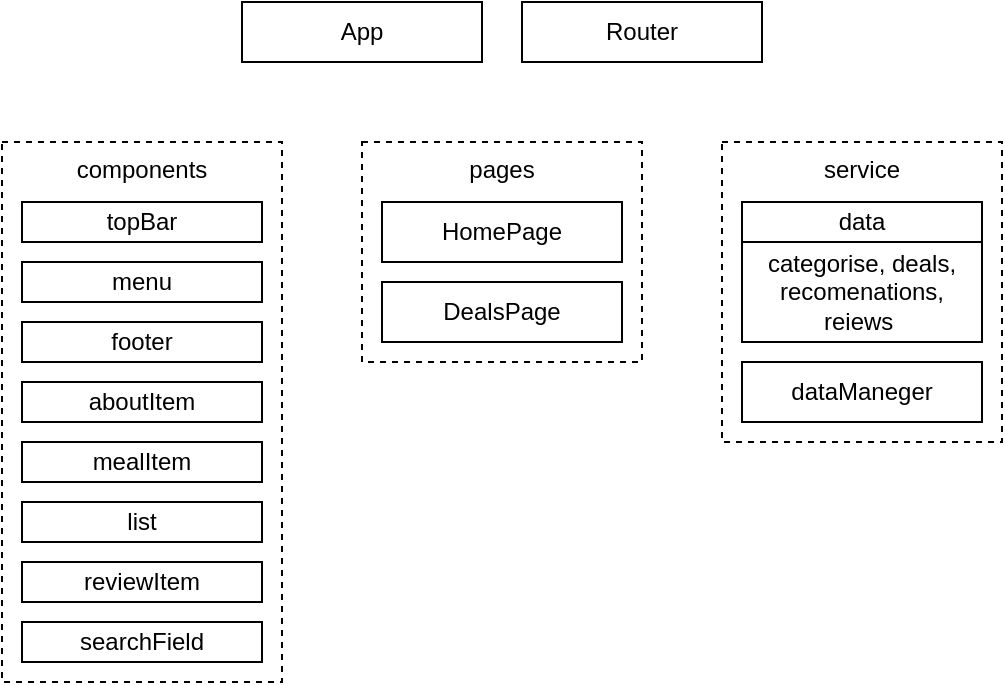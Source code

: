 <mxfile>
    <diagram id="7-_2owUbie5BwCN5gWsv" name="Page-1">
        <mxGraphModel dx="831" dy="339" grid="1" gridSize="10" guides="1" tooltips="1" connect="1" arrows="1" fold="1" page="0" pageScale="1" pageWidth="850" pageHeight="1100" math="0" shadow="0">
            <root>
                <mxCell id="0"/>
                <mxCell id="1" parent="0"/>
                <mxCell id="2" value="HomePage" style="rounded=0;whiteSpace=wrap;html=1;" vertex="1" parent="1">
                    <mxGeometry x="410" y="150" width="120" height="30" as="geometry"/>
                </mxCell>
                <mxCell id="5" value="pages" style="rounded=0;whiteSpace=wrap;html=1;fillColor=none;dashed=1;verticalAlign=top;" vertex="1" parent="1">
                    <mxGeometry x="400" y="120" width="140" height="110" as="geometry"/>
                </mxCell>
                <mxCell id="4" value="DealsPage" style="rounded=0;whiteSpace=wrap;html=1;" vertex="1" parent="1">
                    <mxGeometry x="410" y="190" width="120" height="30" as="geometry"/>
                </mxCell>
                <mxCell id="6" value="service" style="rounded=0;whiteSpace=wrap;html=1;fillColor=none;dashed=1;verticalAlign=top;" vertex="1" parent="1">
                    <mxGeometry x="580" y="120" width="140" height="150" as="geometry"/>
                </mxCell>
                <mxCell id="7" value="data" style="rounded=0;whiteSpace=wrap;html=1;" vertex="1" parent="1">
                    <mxGeometry x="590" y="150" width="120" height="20" as="geometry"/>
                </mxCell>
                <mxCell id="14" value="categorise, deals, recomenations, reiews&amp;nbsp;" style="rounded=0;whiteSpace=wrap;html=1;align=center;" vertex="1" parent="1">
                    <mxGeometry x="590" y="170" width="120" height="50" as="geometry"/>
                </mxCell>
                <mxCell id="15" value="dataManeger" style="rounded=0;whiteSpace=wrap;html=1;" vertex="1" parent="1">
                    <mxGeometry x="590" y="230" width="120" height="30" as="geometry"/>
                </mxCell>
                <mxCell id="16" value="components" style="rounded=0;whiteSpace=wrap;html=1;fillColor=none;dashed=1;verticalAlign=top;" vertex="1" parent="1">
                    <mxGeometry x="220" y="120" width="140" height="270" as="geometry"/>
                </mxCell>
                <mxCell id="17" value="topBar" style="rounded=0;whiteSpace=wrap;html=1;" vertex="1" parent="1">
                    <mxGeometry x="230" y="150" width="120" height="20" as="geometry"/>
                </mxCell>
                <mxCell id="18" value="footer" style="rounded=0;whiteSpace=wrap;html=1;" vertex="1" parent="1">
                    <mxGeometry x="230" y="210" width="120" height="20" as="geometry"/>
                </mxCell>
                <mxCell id="19" value="aboutItem" style="rounded=0;whiteSpace=wrap;html=1;" vertex="1" parent="1">
                    <mxGeometry x="230" y="240" width="120" height="20" as="geometry"/>
                </mxCell>
                <mxCell id="20" value="mealItem" style="rounded=0;whiteSpace=wrap;html=1;" vertex="1" parent="1">
                    <mxGeometry x="230" y="270" width="120" height="20" as="geometry"/>
                </mxCell>
                <mxCell id="21" value="list" style="rounded=0;whiteSpace=wrap;html=1;" vertex="1" parent="1">
                    <mxGeometry x="230" y="300" width="120" height="20" as="geometry"/>
                </mxCell>
                <mxCell id="22" value="reviewItem" style="rounded=0;whiteSpace=wrap;html=1;" vertex="1" parent="1">
                    <mxGeometry x="230" y="330" width="120" height="20" as="geometry"/>
                </mxCell>
                <mxCell id="23" value="searchField" style="rounded=0;whiteSpace=wrap;html=1;" vertex="1" parent="1">
                    <mxGeometry x="230" y="360" width="120" height="20" as="geometry"/>
                </mxCell>
                <mxCell id="25" value="menu" style="rounded=0;whiteSpace=wrap;html=1;" vertex="1" parent="1">
                    <mxGeometry x="230" y="180" width="120" height="20" as="geometry"/>
                </mxCell>
                <mxCell id="26" value="App" style="rounded=0;whiteSpace=wrap;html=1;" vertex="1" parent="1">
                    <mxGeometry x="340" y="50" width="120" height="30" as="geometry"/>
                </mxCell>
                <mxCell id="27" value="Router" style="rounded=0;whiteSpace=wrap;html=1;" vertex="1" parent="1">
                    <mxGeometry x="480" y="50" width="120" height="30" as="geometry"/>
                </mxCell>
            </root>
        </mxGraphModel>
    </diagram>
</mxfile>